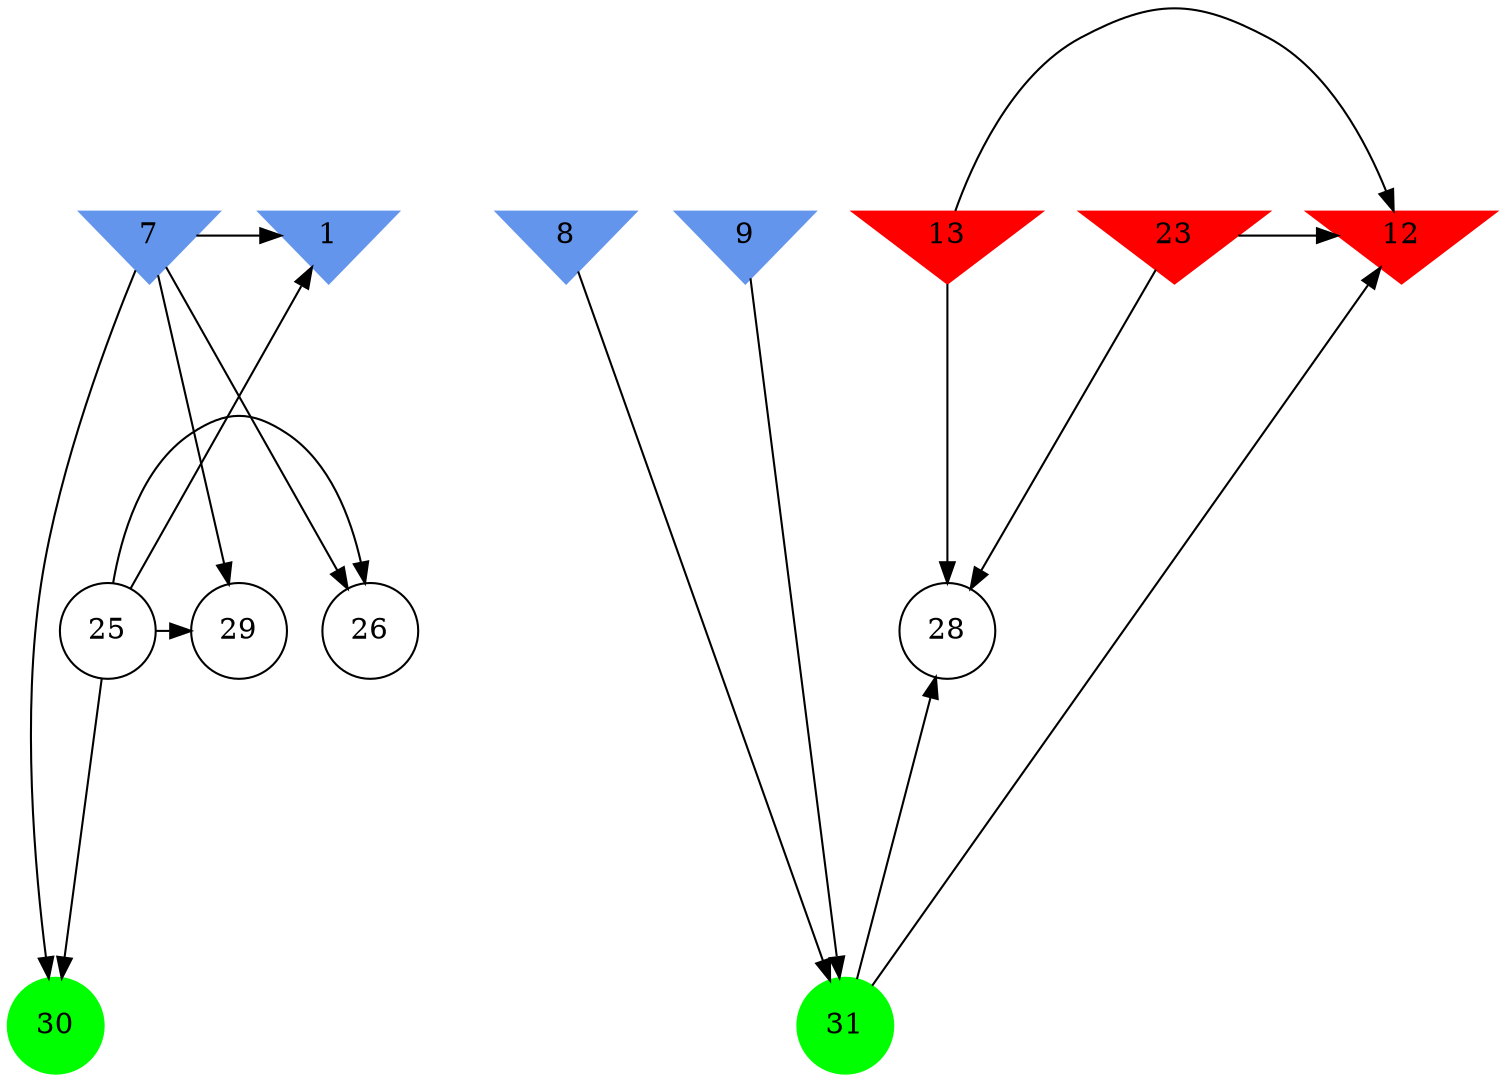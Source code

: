 digraph brain {
	ranksep=2.0;
	1 [shape=invtriangle,style=filled,color=cornflowerblue];
	7 [shape=invtriangle,style=filled,color=cornflowerblue];
	8 [shape=invtriangle,style=filled,color=cornflowerblue];
	9 [shape=invtriangle,style=filled,color=cornflowerblue];
	12 [shape=invtriangle,style=filled,color=red];
	13 [shape=invtriangle,style=filled,color=red];
	23 [shape=invtriangle,style=filled,color=red];
	25 [shape=circle,color=black];
	26 [shape=circle,color=black];
	28 [shape=circle,color=black];
	29 [shape=circle,color=black];
	30 [shape=circle,style=filled,color=green];
	31 [shape=circle,style=filled,color=green];
	7	->	29;
	7	->	30;
	7	->	26;
	7	->	1;
	25	->	29;
	25	->	30;
	25	->	26;
	25	->	1;
	8	->	31;
	9	->	31;
	31	->	12;
	31	->	28;
	13	->	12;
	13	->	28;
	23	->	12;
	23	->	28;
	{ rank=same; 1; 7; 8; 9; 12; 13; 23; }
	{ rank=same; 25; 26; 28; 29; }
	{ rank=same; 30; 31; }
}
